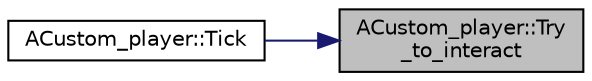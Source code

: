 digraph "ACustom_player::Try_to_interact"
{
 // LATEX_PDF_SIZE
  edge [fontname="Helvetica",fontsize="10",labelfontname="Helvetica",labelfontsize="10"];
  node [fontname="Helvetica",fontsize="10",shape=record];
  rankdir="RL";
  Node1 [label="ACustom_player::Try\l_to_interact",height=0.2,width=0.4,color="black", fillcolor="grey75", style="filled", fontcolor="black",tooltip="상호 작용 중일 시 (무기 줍기/차량 탑승)"];
  Node1 -> Node2 [dir="back",color="midnightblue",fontsize="10",style="solid"];
  Node2 [label="ACustom_player::Tick",height=0.2,width=0.4,color="black", fillcolor="white", style="filled",URL="$class_a_custom__player.html#a5e610ebd113adc82c1a6f9f882e1ed24",tooltip=" "];
}
